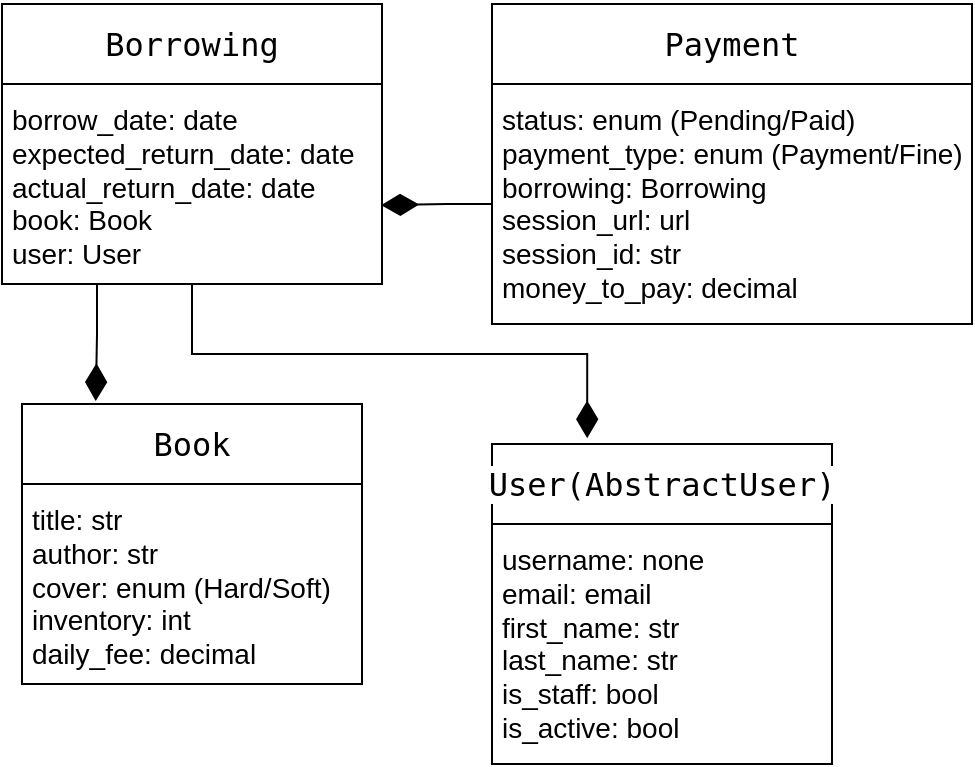 <mxfile version="20.5.3" type="embed"><diagram id="L9uo4u32R48G8U-ROONk" name="Page-1"><mxGraphModel dx="884" dy="546" grid="1" gridSize="10" guides="1" tooltips="1" connect="1" arrows="1" fold="1" page="1" pageScale="1" pageWidth="850" pageHeight="1100" math="0" shadow="0"><root><mxCell id="0"/><mxCell id="1" parent="0"/><mxCell id="2" value="&lt;font style=&quot;font-size: 14px;&quot;&gt;title: str&lt;br&gt;author: str&lt;br&gt;cover: enum (Hard/Soft)&lt;br&gt;inventory: int&lt;br&gt;daily_fee: decimal&lt;br&gt;&lt;/font&gt;" style="rounded=0;whiteSpace=wrap;html=1;align=left;verticalAlign=top;spacingTop=3;spacingLeft=3;" parent="1" vertex="1"><mxGeometry x="125" y="490" width="170" height="100" as="geometry"/></mxCell><mxCell id="3" value="&lt;div style=&quot;background-color:#ffffff;color:#080808&quot;&gt;&lt;pre style=&quot;font-family:'JetBrains Mono',monospace;font-size:10,5pt;&quot;&gt;&lt;span style=&quot;color:#000000;&quot;&gt;&lt;font style=&quot;font-size: 16px;&quot;&gt;Book&lt;/font&gt;&lt;/span&gt;&lt;/pre&gt;&lt;/div&gt;" style="rounded=0;whiteSpace=wrap;html=1;" parent="1" vertex="1"><mxGeometry x="125" y="450" width="170" height="40" as="geometry"/></mxCell><mxCell id="18" style="edgeStyle=orthogonalEdgeStyle;rounded=0;orthogonalLoop=1;jettySize=auto;html=1;exitX=0.5;exitY=1;exitDx=0;exitDy=0;entryX=0.28;entryY=-0.071;entryDx=0;entryDy=0;entryPerimeter=0;endArrow=diamondThin;endFill=1;endSize=16;" edge="1" parent="1" source="4" target="12"><mxGeometry relative="1" as="geometry"/></mxCell><mxCell id="19" style="edgeStyle=orthogonalEdgeStyle;rounded=0;orthogonalLoop=1;jettySize=auto;html=1;exitX=0.25;exitY=1;exitDx=0;exitDy=0;entryX=0.217;entryY=-0.036;entryDx=0;entryDy=0;entryPerimeter=0;endArrow=diamondThin;endFill=1;endSize=16;" edge="1" parent="1" source="4" target="3"><mxGeometry relative="1" as="geometry"/></mxCell><mxCell id="4" value="&lt;font style=&quot;font-size: 14px;&quot;&gt;borrow_date: date&lt;br&gt;expected_return_date: date&lt;br&gt;actual_return_date: date&lt;br&gt;book: Book&lt;br&gt;user: User&lt;br&gt;&lt;/font&gt;" style="rounded=0;whiteSpace=wrap;html=1;align=left;verticalAlign=top;spacingTop=3;spacingLeft=3;" parent="1" vertex="1"><mxGeometry x="115" y="290" width="190" height="100" as="geometry"/></mxCell><mxCell id="5" value="&lt;div style=&quot;background-color:#ffffff;color:#080808&quot;&gt;&lt;pre style=&quot;font-family:'JetBrains Mono',monospace;font-size:10,5pt;&quot;&gt;&lt;span style=&quot;color:#000000;&quot;&gt;&lt;font style=&quot;font-size: 16px;&quot;&gt;Borrowing&lt;/font&gt;&lt;/span&gt;&lt;/pre&gt;&lt;/div&gt;" style="rounded=0;whiteSpace=wrap;html=1;" parent="1" vertex="1"><mxGeometry x="115" y="250" width="190" height="40" as="geometry"/></mxCell><mxCell id="20" style="edgeStyle=orthogonalEdgeStyle;rounded=0;orthogonalLoop=1;jettySize=auto;html=1;exitX=0;exitY=0.5;exitDx=0;exitDy=0;entryX=0.998;entryY=0.606;entryDx=0;entryDy=0;entryPerimeter=0;endSize=16;endArrow=diamondThin;endFill=1;" edge="1" parent="1" source="8" target="4"><mxGeometry relative="1" as="geometry"/></mxCell><mxCell id="8" value="&lt;font style=&quot;font-size: 14px;&quot;&gt;status: enum (Pending/Paid)&lt;br&gt;payment_type: enum (Payment/Fine)&lt;br&gt;borrowing: Borrowing&lt;br&gt;session_url: url&lt;br&gt;session_id: str&lt;br&gt;money_to_pay: decimal&lt;br&gt;&lt;/font&gt;" style="rounded=0;whiteSpace=wrap;html=1;align=left;verticalAlign=top;spacingTop=3;spacingLeft=3;" parent="1" vertex="1"><mxGeometry x="360" y="290" width="240" height="120" as="geometry"/></mxCell><mxCell id="9" value="&lt;div style=&quot;background-color:#ffffff;color:#080808&quot;&gt;&lt;pre style=&quot;font-family:'JetBrains Mono',monospace;font-size:10,5pt;&quot;&gt;&lt;div&gt;&lt;pre style=&quot;font-family:'JetBrains Mono',monospace;font-size:10,5pt;&quot;&gt;&lt;span style=&quot;color:#000000;&quot;&gt;&lt;font style=&quot;font-size: 16px;&quot;&gt;Payment&lt;/font&gt;&lt;/span&gt;&lt;/pre&gt;&lt;/div&gt;&lt;/pre&gt;&lt;/div&gt;" style="rounded=0;whiteSpace=wrap;html=1;" parent="1" vertex="1"><mxGeometry x="360" y="250" width="240" height="40" as="geometry"/></mxCell><mxCell id="11" value="&lt;font style=&quot;font-size: 14px;&quot;&gt;username: none&lt;br&gt;email: email&lt;br&gt;first_name: str&lt;br&gt;last_name: str&lt;br&gt;is_staff: bool&lt;br&gt;is_active: bool&lt;br&gt;&lt;/font&gt;" style="rounded=0;whiteSpace=wrap;html=1;align=left;verticalAlign=top;spacingTop=3;spacingLeft=3;" parent="1" vertex="1"><mxGeometry x="360" y="510" width="170" height="120" as="geometry"/></mxCell><mxCell id="12" value="&lt;div style=&quot;background-color:#ffffff;color:#080808&quot;&gt;&lt;pre style=&quot;font-family:'JetBrains Mono',monospace;font-size:10,5pt;&quot;&gt;&lt;span style=&quot;color:#000000;&quot;&gt;&lt;font style=&quot;font-size: 16px;&quot;&gt;User(AbstractUser)&lt;/font&gt;&lt;/span&gt;&lt;/pre&gt;&lt;/div&gt;" style="rounded=0;whiteSpace=wrap;html=1;" parent="1" vertex="1"><mxGeometry x="360" y="470" width="170" height="40" as="geometry"/></mxCell></root></mxGraphModel></diagram></mxfile>